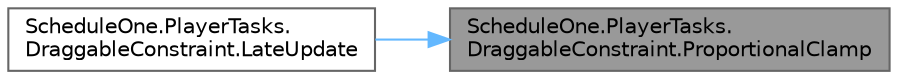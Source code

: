 digraph "ScheduleOne.PlayerTasks.DraggableConstraint.ProportionalClamp"
{
 // LATEX_PDF_SIZE
  bgcolor="transparent";
  edge [fontname=Helvetica,fontsize=10,labelfontname=Helvetica,labelfontsize=10];
  node [fontname=Helvetica,fontsize=10,shape=box,height=0.2,width=0.4];
  rankdir="RL";
  Node1 [id="Node000001",label="ScheduleOne.PlayerTasks.\lDraggableConstraint.ProportionalClamp",height=0.2,width=0.4,color="gray40", fillcolor="grey60", style="filled", fontcolor="black",tooltip=" "];
  Node1 -> Node2 [id="edge1_Node000001_Node000002",dir="back",color="steelblue1",style="solid",tooltip=" "];
  Node2 [id="Node000002",label="ScheduleOne.PlayerTasks.\lDraggableConstraint.LateUpdate",height=0.2,width=0.4,color="grey40", fillcolor="white", style="filled",URL="$class_schedule_one_1_1_player_tasks_1_1_draggable_constraint.html#aa361ec9a74399ad96be6db26354f044e",tooltip=" "];
}
